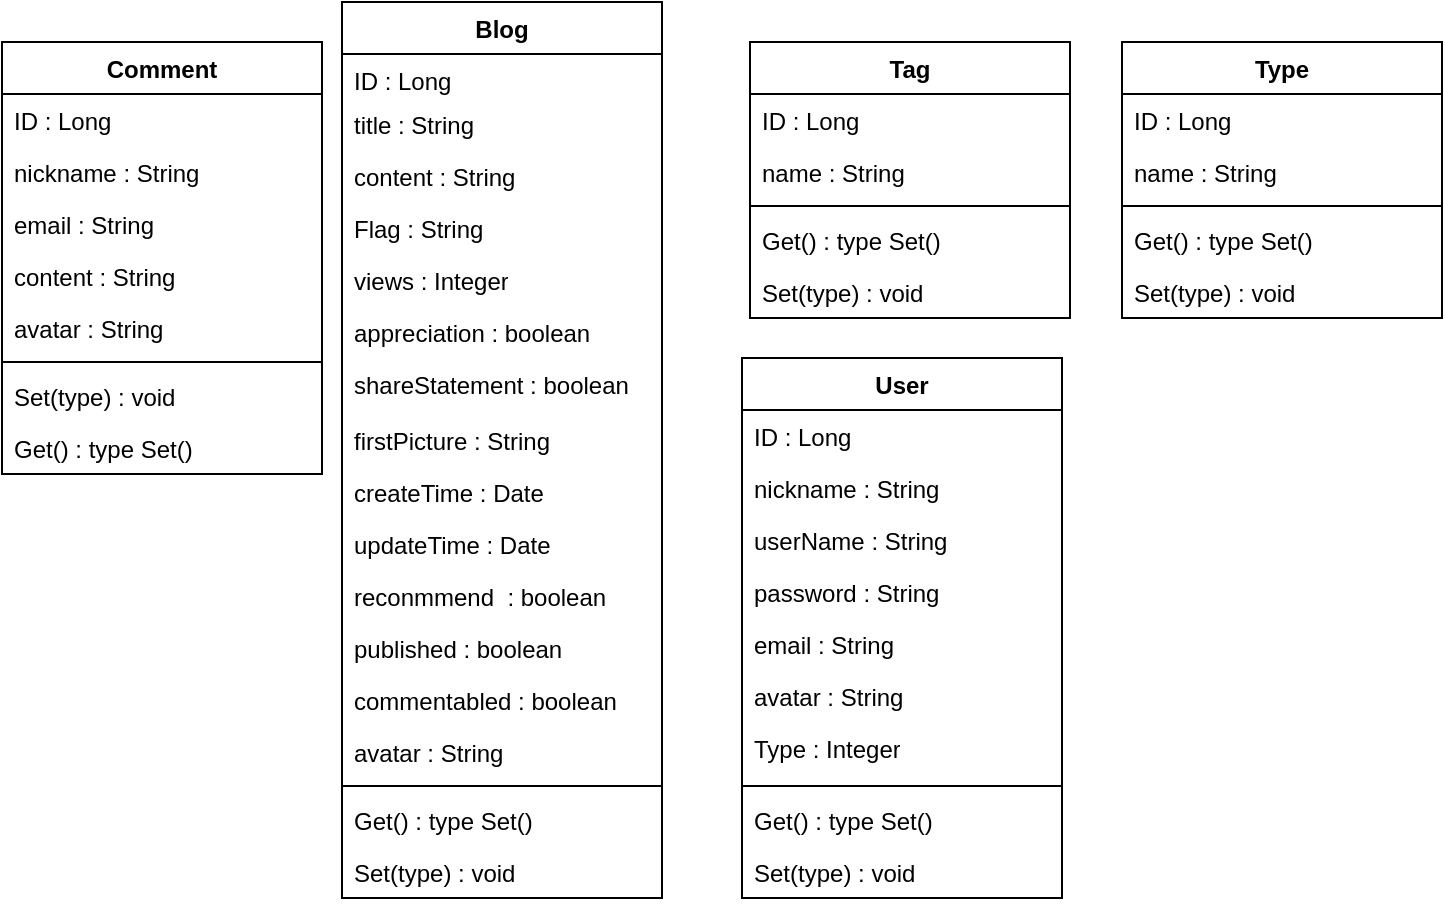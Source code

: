 <mxfile version="22.1.0" type="github">
  <diagram name="第 1 页" id="p4IeyNb7-gQvx6cru5gX">
    <mxGraphModel dx="857" dy="426" grid="1" gridSize="10" guides="1" tooltips="1" connect="1" arrows="1" fold="1" page="1" pageScale="1" pageWidth="827" pageHeight="1169" math="0" shadow="0">
      <root>
        <mxCell id="0" />
        <mxCell id="1" parent="0" />
        <mxCell id="qwI0mBhBVaO7Ia09gg1F-21" value="Comment" style="swimlane;fontStyle=1;align=center;verticalAlign=top;childLayout=stackLayout;horizontal=1;startSize=26;horizontalStack=0;resizeParent=1;resizeParentMax=0;resizeLast=0;collapsible=1;marginBottom=0;whiteSpace=wrap;html=1;" parent="1" vertex="1">
          <mxGeometry x="40" y="30" width="160" height="216" as="geometry" />
        </mxCell>
        <mxCell id="qwI0mBhBVaO7Ia09gg1F-25" value="ID : Long" style="text;strokeColor=none;fillColor=none;align=left;verticalAlign=top;spacingLeft=4;spacingRight=4;overflow=hidden;rotatable=0;points=[[0,0.5],[1,0.5]];portConstraint=eastwest;whiteSpace=wrap;html=1;" parent="qwI0mBhBVaO7Ia09gg1F-21" vertex="1">
          <mxGeometry y="26" width="160" height="26" as="geometry" />
        </mxCell>
        <mxCell id="qwI0mBhBVaO7Ia09gg1F-26" value="nickname : String" style="text;strokeColor=none;fillColor=none;align=left;verticalAlign=top;spacingLeft=4;spacingRight=4;overflow=hidden;rotatable=0;points=[[0,0.5],[1,0.5]];portConstraint=eastwest;whiteSpace=wrap;html=1;" parent="qwI0mBhBVaO7Ia09gg1F-21" vertex="1">
          <mxGeometry y="52" width="160" height="26" as="geometry" />
        </mxCell>
        <mxCell id="qwI0mBhBVaO7Ia09gg1F-29" value="email : String" style="text;strokeColor=none;fillColor=none;align=left;verticalAlign=top;spacingLeft=4;spacingRight=4;overflow=hidden;rotatable=0;points=[[0,0.5],[1,0.5]];portConstraint=eastwest;whiteSpace=wrap;html=1;" parent="qwI0mBhBVaO7Ia09gg1F-21" vertex="1">
          <mxGeometry y="78" width="160" height="26" as="geometry" />
        </mxCell>
        <mxCell id="qwI0mBhBVaO7Ia09gg1F-28" value="content : String" style="text;strokeColor=none;fillColor=none;align=left;verticalAlign=top;spacingLeft=4;spacingRight=4;overflow=hidden;rotatable=0;points=[[0,0.5],[1,0.5]];portConstraint=eastwest;whiteSpace=wrap;html=1;" parent="qwI0mBhBVaO7Ia09gg1F-21" vertex="1">
          <mxGeometry y="104" width="160" height="26" as="geometry" />
        </mxCell>
        <mxCell id="qwI0mBhBVaO7Ia09gg1F-27" value="avatar : String" style="text;strokeColor=none;fillColor=none;align=left;verticalAlign=top;spacingLeft=4;spacingRight=4;overflow=hidden;rotatable=0;points=[[0,0.5],[1,0.5]];portConstraint=eastwest;whiteSpace=wrap;html=1;" parent="qwI0mBhBVaO7Ia09gg1F-21" vertex="1">
          <mxGeometry y="130" width="160" height="26" as="geometry" />
        </mxCell>
        <mxCell id="qwI0mBhBVaO7Ia09gg1F-23" value="" style="line;strokeWidth=1;fillColor=none;align=left;verticalAlign=middle;spacingTop=-1;spacingLeft=3;spacingRight=3;rotatable=0;labelPosition=right;points=[];portConstraint=eastwest;strokeColor=inherit;" parent="qwI0mBhBVaO7Ia09gg1F-21" vertex="1">
          <mxGeometry y="156" width="160" height="8" as="geometry" />
        </mxCell>
        <mxCell id="qwI0mBhBVaO7Ia09gg1F-100" value="Set(type) : void" style="text;strokeColor=none;fillColor=none;align=left;verticalAlign=top;spacingLeft=4;spacingRight=4;overflow=hidden;rotatable=0;points=[[0,0.5],[1,0.5]];portConstraint=eastwest;whiteSpace=wrap;html=1;" parent="qwI0mBhBVaO7Ia09gg1F-21" vertex="1">
          <mxGeometry y="164" width="160" height="26" as="geometry" />
        </mxCell>
        <mxCell id="qwI0mBhBVaO7Ia09gg1F-99" value="Get() : type Set()" style="text;strokeColor=none;fillColor=none;align=left;verticalAlign=top;spacingLeft=4;spacingRight=4;overflow=hidden;rotatable=0;points=[[0,0.5],[1,0.5]];portConstraint=eastwest;whiteSpace=wrap;html=1;" parent="qwI0mBhBVaO7Ia09gg1F-21" vertex="1">
          <mxGeometry y="190" width="160" height="26" as="geometry" />
        </mxCell>
        <mxCell id="qwI0mBhBVaO7Ia09gg1F-30" value="Tag" style="swimlane;fontStyle=1;align=center;verticalAlign=top;childLayout=stackLayout;horizontal=1;startSize=26;horizontalStack=0;resizeParent=1;resizeParentMax=0;resizeLast=0;collapsible=1;marginBottom=0;whiteSpace=wrap;html=1;" parent="1" vertex="1">
          <mxGeometry x="414" y="30" width="160" height="138" as="geometry" />
        </mxCell>
        <mxCell id="qwI0mBhBVaO7Ia09gg1F-32" value="ID : Long" style="text;strokeColor=none;fillColor=none;align=left;verticalAlign=top;spacingLeft=4;spacingRight=4;overflow=hidden;rotatable=0;points=[[0,0.5],[1,0.5]];portConstraint=eastwest;whiteSpace=wrap;html=1;" parent="qwI0mBhBVaO7Ia09gg1F-30" vertex="1">
          <mxGeometry y="26" width="160" height="26" as="geometry" />
        </mxCell>
        <mxCell id="qwI0mBhBVaO7Ia09gg1F-33" value="name : String" style="text;strokeColor=none;fillColor=none;align=left;verticalAlign=top;spacingLeft=4;spacingRight=4;overflow=hidden;rotatable=0;points=[[0,0.5],[1,0.5]];portConstraint=eastwest;whiteSpace=wrap;html=1;" parent="qwI0mBhBVaO7Ia09gg1F-30" vertex="1">
          <mxGeometry y="52" width="160" height="26" as="geometry" />
        </mxCell>
        <mxCell id="qwI0mBhBVaO7Ia09gg1F-37" value="" style="line;strokeWidth=1;fillColor=none;align=left;verticalAlign=middle;spacingTop=-1;spacingLeft=3;spacingRight=3;rotatable=0;labelPosition=right;points=[];portConstraint=eastwest;strokeColor=inherit;" parent="qwI0mBhBVaO7Ia09gg1F-30" vertex="1">
          <mxGeometry y="78" width="160" height="8" as="geometry" />
        </mxCell>
        <mxCell id="qwI0mBhBVaO7Ia09gg1F-95" value="Get() : type Set()" style="text;strokeColor=none;fillColor=none;align=left;verticalAlign=top;spacingLeft=4;spacingRight=4;overflow=hidden;rotatable=0;points=[[0,0.5],[1,0.5]];portConstraint=eastwest;whiteSpace=wrap;html=1;" parent="qwI0mBhBVaO7Ia09gg1F-30" vertex="1">
          <mxGeometry y="86" width="160" height="26" as="geometry" />
        </mxCell>
        <mxCell id="qwI0mBhBVaO7Ia09gg1F-96" value="Set(type) : void" style="text;strokeColor=none;fillColor=none;align=left;verticalAlign=top;spacingLeft=4;spacingRight=4;overflow=hidden;rotatable=0;points=[[0,0.5],[1,0.5]];portConstraint=eastwest;whiteSpace=wrap;html=1;" parent="qwI0mBhBVaO7Ia09gg1F-30" vertex="1">
          <mxGeometry y="112" width="160" height="26" as="geometry" />
        </mxCell>
        <mxCell id="qwI0mBhBVaO7Ia09gg1F-39" value="Type" style="swimlane;fontStyle=1;align=center;verticalAlign=top;childLayout=stackLayout;horizontal=1;startSize=26;horizontalStack=0;resizeParent=1;resizeParentMax=0;resizeLast=0;collapsible=1;marginBottom=0;whiteSpace=wrap;html=1;" parent="1" vertex="1">
          <mxGeometry x="600" y="30" width="160" height="138" as="geometry" />
        </mxCell>
        <mxCell id="qwI0mBhBVaO7Ia09gg1F-40" value="ID : Long" style="text;strokeColor=none;fillColor=none;align=left;verticalAlign=top;spacingLeft=4;spacingRight=4;overflow=hidden;rotatable=0;points=[[0,0.5],[1,0.5]];portConstraint=eastwest;whiteSpace=wrap;html=1;" parent="qwI0mBhBVaO7Ia09gg1F-39" vertex="1">
          <mxGeometry y="26" width="160" height="26" as="geometry" />
        </mxCell>
        <mxCell id="qwI0mBhBVaO7Ia09gg1F-41" value="name : String" style="text;strokeColor=none;fillColor=none;align=left;verticalAlign=top;spacingLeft=4;spacingRight=4;overflow=hidden;rotatable=0;points=[[0,0.5],[1,0.5]];portConstraint=eastwest;whiteSpace=wrap;html=1;" parent="qwI0mBhBVaO7Ia09gg1F-39" vertex="1">
          <mxGeometry y="52" width="160" height="26" as="geometry" />
        </mxCell>
        <mxCell id="qwI0mBhBVaO7Ia09gg1F-42" value="" style="line;strokeWidth=1;fillColor=none;align=left;verticalAlign=middle;spacingTop=-1;spacingLeft=3;spacingRight=3;rotatable=0;labelPosition=right;points=[];portConstraint=eastwest;strokeColor=inherit;" parent="qwI0mBhBVaO7Ia09gg1F-39" vertex="1">
          <mxGeometry y="78" width="160" height="8" as="geometry" />
        </mxCell>
        <mxCell id="qwI0mBhBVaO7Ia09gg1F-97" value="Get() : type Set()" style="text;strokeColor=none;fillColor=none;align=left;verticalAlign=top;spacingLeft=4;spacingRight=4;overflow=hidden;rotatable=0;points=[[0,0.5],[1,0.5]];portConstraint=eastwest;whiteSpace=wrap;html=1;" parent="qwI0mBhBVaO7Ia09gg1F-39" vertex="1">
          <mxGeometry y="86" width="160" height="26" as="geometry" />
        </mxCell>
        <mxCell id="qwI0mBhBVaO7Ia09gg1F-98" value="Set(type) : void" style="text;strokeColor=none;fillColor=none;align=left;verticalAlign=top;spacingLeft=4;spacingRight=4;overflow=hidden;rotatable=0;points=[[0,0.5],[1,0.5]];portConstraint=eastwest;whiteSpace=wrap;html=1;" parent="qwI0mBhBVaO7Ia09gg1F-39" vertex="1">
          <mxGeometry y="112" width="160" height="26" as="geometry" />
        </mxCell>
        <mxCell id="qwI0mBhBVaO7Ia09gg1F-59" value="Blog" style="swimlane;fontStyle=1;align=center;verticalAlign=top;childLayout=stackLayout;horizontal=1;startSize=26;horizontalStack=0;resizeParent=1;resizeParentMax=0;resizeLast=0;collapsible=1;marginBottom=0;whiteSpace=wrap;html=1;" parent="1" vertex="1">
          <mxGeometry x="210" y="10" width="160" height="448" as="geometry" />
        </mxCell>
        <mxCell id="qwI0mBhBVaO7Ia09gg1F-77" value="ID : Long" style="text;strokeColor=none;fillColor=none;align=left;verticalAlign=top;spacingLeft=4;spacingRight=4;overflow=hidden;rotatable=0;points=[[0,0.5],[1,0.5]];portConstraint=eastwest;whiteSpace=wrap;html=1;" parent="qwI0mBhBVaO7Ia09gg1F-59" vertex="1">
          <mxGeometry y="26" width="160" height="22" as="geometry" />
        </mxCell>
        <mxCell id="qwI0mBhBVaO7Ia09gg1F-78" value="title : String" style="text;strokeColor=none;fillColor=none;align=left;verticalAlign=top;spacingLeft=4;spacingRight=4;overflow=hidden;rotatable=0;points=[[0,0.5],[1,0.5]];portConstraint=eastwest;whiteSpace=wrap;html=1;" parent="qwI0mBhBVaO7Ia09gg1F-59" vertex="1">
          <mxGeometry y="48" width="160" height="26" as="geometry" />
        </mxCell>
        <mxCell id="qwI0mBhBVaO7Ia09gg1F-91" value="content : String" style="text;strokeColor=none;fillColor=none;align=left;verticalAlign=top;spacingLeft=4;spacingRight=4;overflow=hidden;rotatable=0;points=[[0,0.5],[1,0.5]];portConstraint=eastwest;whiteSpace=wrap;html=1;" parent="qwI0mBhBVaO7Ia09gg1F-59" vertex="1">
          <mxGeometry y="74" width="160" height="26" as="geometry" />
        </mxCell>
        <mxCell id="qwI0mBhBVaO7Ia09gg1F-79" value="Flag : String" style="text;strokeColor=none;fillColor=none;align=left;verticalAlign=top;spacingLeft=4;spacingRight=4;overflow=hidden;rotatable=0;points=[[0,0.5],[1,0.5]];portConstraint=eastwest;whiteSpace=wrap;html=1;" parent="qwI0mBhBVaO7Ia09gg1F-59" vertex="1">
          <mxGeometry y="100" width="160" height="26" as="geometry" />
        </mxCell>
        <mxCell id="qwI0mBhBVaO7Ia09gg1F-80" value="views : Integer&lt;br&gt;&lt;br&gt;" style="text;strokeColor=none;fillColor=none;align=left;verticalAlign=top;spacingLeft=4;spacingRight=4;overflow=hidden;rotatable=0;points=[[0,0.5],[1,0.5]];portConstraint=eastwest;whiteSpace=wrap;html=1;" parent="qwI0mBhBVaO7Ia09gg1F-59" vertex="1">
          <mxGeometry y="126" width="160" height="26" as="geometry" />
        </mxCell>
        <mxCell id="qwI0mBhBVaO7Ia09gg1F-82" value="appreciation : boolean" style="text;strokeColor=none;fillColor=none;align=left;verticalAlign=top;spacingLeft=4;spacingRight=4;overflow=hidden;rotatable=0;points=[[0,0.5],[1,0.5]];portConstraint=eastwest;whiteSpace=wrap;html=1;" parent="qwI0mBhBVaO7Ia09gg1F-59" vertex="1">
          <mxGeometry y="152" width="160" height="26" as="geometry" />
        </mxCell>
        <mxCell id="qwI0mBhBVaO7Ia09gg1F-83" value="shareStatement : boolean" style="text;strokeColor=none;fillColor=none;align=left;verticalAlign=top;spacingLeft=4;spacingRight=4;overflow=hidden;rotatable=0;points=[[0,0.5],[1,0.5]];portConstraint=eastwest;whiteSpace=wrap;html=1;" parent="qwI0mBhBVaO7Ia09gg1F-59" vertex="1">
          <mxGeometry y="178" width="160" height="28" as="geometry" />
        </mxCell>
        <mxCell id="qwI0mBhBVaO7Ia09gg1F-90" value="firstPicture : String" style="text;strokeColor=none;fillColor=none;align=left;verticalAlign=top;spacingLeft=4;spacingRight=4;overflow=hidden;rotatable=0;points=[[0,0.5],[1,0.5]];portConstraint=eastwest;whiteSpace=wrap;html=1;" parent="qwI0mBhBVaO7Ia09gg1F-59" vertex="1">
          <mxGeometry y="206" width="160" height="26" as="geometry" />
        </mxCell>
        <mxCell id="qwI0mBhBVaO7Ia09gg1F-87" value="createTime : Date" style="text;strokeColor=none;fillColor=none;align=left;verticalAlign=top;spacingLeft=4;spacingRight=4;overflow=hidden;rotatable=0;points=[[0,0.5],[1,0.5]];portConstraint=eastwest;whiteSpace=wrap;html=1;" parent="qwI0mBhBVaO7Ia09gg1F-59" vertex="1">
          <mxGeometry y="232" width="160" height="26" as="geometry" />
        </mxCell>
        <mxCell id="qwI0mBhBVaO7Ia09gg1F-88" value="updateTime : Date" style="text;strokeColor=none;fillColor=none;align=left;verticalAlign=top;spacingLeft=4;spacingRight=4;overflow=hidden;rotatable=0;points=[[0,0.5],[1,0.5]];portConstraint=eastwest;whiteSpace=wrap;html=1;" parent="qwI0mBhBVaO7Ia09gg1F-59" vertex="1">
          <mxGeometry y="258" width="160" height="26" as="geometry" />
        </mxCell>
        <mxCell id="qwI0mBhBVaO7Ia09gg1F-86" value="reconmmend&amp;nbsp; : boolean" style="text;strokeColor=none;fillColor=none;align=left;verticalAlign=top;spacingLeft=4;spacingRight=4;overflow=hidden;rotatable=0;points=[[0,0.5],[1,0.5]];portConstraint=eastwest;whiteSpace=wrap;html=1;" parent="qwI0mBhBVaO7Ia09gg1F-59" vertex="1">
          <mxGeometry y="284" width="160" height="26" as="geometry" />
        </mxCell>
        <mxCell id="qwI0mBhBVaO7Ia09gg1F-85" value="published : boolean" style="text;strokeColor=none;fillColor=none;align=left;verticalAlign=top;spacingLeft=4;spacingRight=4;overflow=hidden;rotatable=0;points=[[0,0.5],[1,0.5]];portConstraint=eastwest;whiteSpace=wrap;html=1;" parent="qwI0mBhBVaO7Ia09gg1F-59" vertex="1">
          <mxGeometry y="310" width="160" height="26" as="geometry" />
        </mxCell>
        <mxCell id="qwI0mBhBVaO7Ia09gg1F-84" value="commentabled : boolean" style="text;strokeColor=none;fillColor=none;align=left;verticalAlign=top;spacingLeft=4;spacingRight=4;overflow=hidden;rotatable=0;points=[[0,0.5],[1,0.5]];portConstraint=eastwest;whiteSpace=wrap;html=1;" parent="qwI0mBhBVaO7Ia09gg1F-59" vertex="1">
          <mxGeometry y="336" width="160" height="26" as="geometry" />
        </mxCell>
        <mxCell id="qwI0mBhBVaO7Ia09gg1F-65" value="avatar : String" style="text;strokeColor=none;fillColor=none;align=left;verticalAlign=top;spacingLeft=4;spacingRight=4;overflow=hidden;rotatable=0;points=[[0,0.5],[1,0.5]];portConstraint=eastwest;whiteSpace=wrap;html=1;" parent="qwI0mBhBVaO7Ia09gg1F-59" vertex="1">
          <mxGeometry y="362" width="160" height="26" as="geometry" />
        </mxCell>
        <mxCell id="qwI0mBhBVaO7Ia09gg1F-66" value="" style="line;strokeWidth=1;fillColor=none;align=left;verticalAlign=middle;spacingTop=-1;spacingLeft=3;spacingRight=3;rotatable=0;labelPosition=right;points=[];portConstraint=eastwest;strokeColor=inherit;" parent="qwI0mBhBVaO7Ia09gg1F-59" vertex="1">
          <mxGeometry y="388" width="160" height="8" as="geometry" />
        </mxCell>
        <mxCell id="qwI0mBhBVaO7Ia09gg1F-67" value="Get() : type Set()" style="text;strokeColor=none;fillColor=none;align=left;verticalAlign=top;spacingLeft=4;spacingRight=4;overflow=hidden;rotatable=0;points=[[0,0.5],[1,0.5]];portConstraint=eastwest;whiteSpace=wrap;html=1;" parent="qwI0mBhBVaO7Ia09gg1F-59" vertex="1">
          <mxGeometry y="396" width="160" height="26" as="geometry" />
        </mxCell>
        <mxCell id="qwI0mBhBVaO7Ia09gg1F-92" value="Set(type) : void" style="text;strokeColor=none;fillColor=none;align=left;verticalAlign=top;spacingLeft=4;spacingRight=4;overflow=hidden;rotatable=0;points=[[0,0.5],[1,0.5]];portConstraint=eastwest;whiteSpace=wrap;html=1;" parent="qwI0mBhBVaO7Ia09gg1F-59" vertex="1">
          <mxGeometry y="422" width="160" height="26" as="geometry" />
        </mxCell>
        <mxCell id="qwI0mBhBVaO7Ia09gg1F-68" value="User" style="swimlane;fontStyle=1;align=center;verticalAlign=top;childLayout=stackLayout;horizontal=1;startSize=26;horizontalStack=0;resizeParent=1;resizeParentMax=0;resizeLast=0;collapsible=1;marginBottom=0;whiteSpace=wrap;html=1;" parent="1" vertex="1">
          <mxGeometry x="410" y="188" width="160" height="270" as="geometry" />
        </mxCell>
        <mxCell id="qwI0mBhBVaO7Ia09gg1F-101" value="ID : Long" style="text;strokeColor=none;fillColor=none;align=left;verticalAlign=top;spacingLeft=4;spacingRight=4;overflow=hidden;rotatable=0;points=[[0,0.5],[1,0.5]];portConstraint=eastwest;whiteSpace=wrap;html=1;" parent="qwI0mBhBVaO7Ia09gg1F-68" vertex="1">
          <mxGeometry y="26" width="160" height="26" as="geometry" />
        </mxCell>
        <mxCell id="qwI0mBhBVaO7Ia09gg1F-102" value="nickname : String" style="text;strokeColor=none;fillColor=none;align=left;verticalAlign=top;spacingLeft=4;spacingRight=4;overflow=hidden;rotatable=0;points=[[0,0.5],[1,0.5]];portConstraint=eastwest;whiteSpace=wrap;html=1;" parent="qwI0mBhBVaO7Ia09gg1F-68" vertex="1">
          <mxGeometry y="52" width="160" height="26" as="geometry" />
        </mxCell>
        <mxCell id="qwI0mBhBVaO7Ia09gg1F-103" value="userName : String" style="text;strokeColor=none;fillColor=none;align=left;verticalAlign=top;spacingLeft=4;spacingRight=4;overflow=hidden;rotatable=0;points=[[0,0.5],[1,0.5]];portConstraint=eastwest;whiteSpace=wrap;html=1;" parent="qwI0mBhBVaO7Ia09gg1F-68" vertex="1">
          <mxGeometry y="78" width="160" height="26" as="geometry" />
        </mxCell>
        <mxCell id="qwI0mBhBVaO7Ia09gg1F-104" value="password : String" style="text;strokeColor=none;fillColor=none;align=left;verticalAlign=top;spacingLeft=4;spacingRight=4;overflow=hidden;rotatable=0;points=[[0,0.5],[1,0.5]];portConstraint=eastwest;whiteSpace=wrap;html=1;" parent="qwI0mBhBVaO7Ia09gg1F-68" vertex="1">
          <mxGeometry y="104" width="160" height="26" as="geometry" />
        </mxCell>
        <mxCell id="qwI0mBhBVaO7Ia09gg1F-105" value="email : String" style="text;strokeColor=none;fillColor=none;align=left;verticalAlign=top;spacingLeft=4;spacingRight=4;overflow=hidden;rotatable=0;points=[[0,0.5],[1,0.5]];portConstraint=eastwest;whiteSpace=wrap;html=1;" parent="qwI0mBhBVaO7Ia09gg1F-68" vertex="1">
          <mxGeometry y="130" width="160" height="26" as="geometry" />
        </mxCell>
        <mxCell id="qwI0mBhBVaO7Ia09gg1F-106" value="avatar : String" style="text;strokeColor=none;fillColor=none;align=left;verticalAlign=top;spacingLeft=4;spacingRight=4;overflow=hidden;rotatable=0;points=[[0,0.5],[1,0.5]];portConstraint=eastwest;whiteSpace=wrap;html=1;" parent="qwI0mBhBVaO7Ia09gg1F-68" vertex="1">
          <mxGeometry y="156" width="160" height="26" as="geometry" />
        </mxCell>
        <mxCell id="qwI0mBhBVaO7Ia09gg1F-107" value="Type : Integer" style="text;strokeColor=none;fillColor=none;align=left;verticalAlign=top;spacingLeft=4;spacingRight=4;overflow=hidden;rotatable=0;points=[[0,0.5],[1,0.5]];portConstraint=eastwest;whiteSpace=wrap;html=1;" parent="qwI0mBhBVaO7Ia09gg1F-68" vertex="1">
          <mxGeometry y="182" width="160" height="28" as="geometry" />
        </mxCell>
        <mxCell id="qwI0mBhBVaO7Ia09gg1F-75" value="" style="line;strokeWidth=1;fillColor=none;align=left;verticalAlign=middle;spacingTop=-1;spacingLeft=3;spacingRight=3;rotatable=0;labelPosition=right;points=[];portConstraint=eastwest;strokeColor=inherit;" parent="qwI0mBhBVaO7Ia09gg1F-68" vertex="1">
          <mxGeometry y="210" width="160" height="8" as="geometry" />
        </mxCell>
        <mxCell id="qwI0mBhBVaO7Ia09gg1F-93" value="Get() : type Set()" style="text;strokeColor=none;fillColor=none;align=left;verticalAlign=top;spacingLeft=4;spacingRight=4;overflow=hidden;rotatable=0;points=[[0,0.5],[1,0.5]];portConstraint=eastwest;whiteSpace=wrap;html=1;" parent="qwI0mBhBVaO7Ia09gg1F-68" vertex="1">
          <mxGeometry y="218" width="160" height="26" as="geometry" />
        </mxCell>
        <mxCell id="qwI0mBhBVaO7Ia09gg1F-94" value="Set(type) : void" style="text;strokeColor=none;fillColor=none;align=left;verticalAlign=top;spacingLeft=4;spacingRight=4;overflow=hidden;rotatable=0;points=[[0,0.5],[1,0.5]];portConstraint=eastwest;whiteSpace=wrap;html=1;" parent="qwI0mBhBVaO7Ia09gg1F-68" vertex="1">
          <mxGeometry y="244" width="160" height="26" as="geometry" />
        </mxCell>
      </root>
    </mxGraphModel>
  </diagram>
</mxfile>
